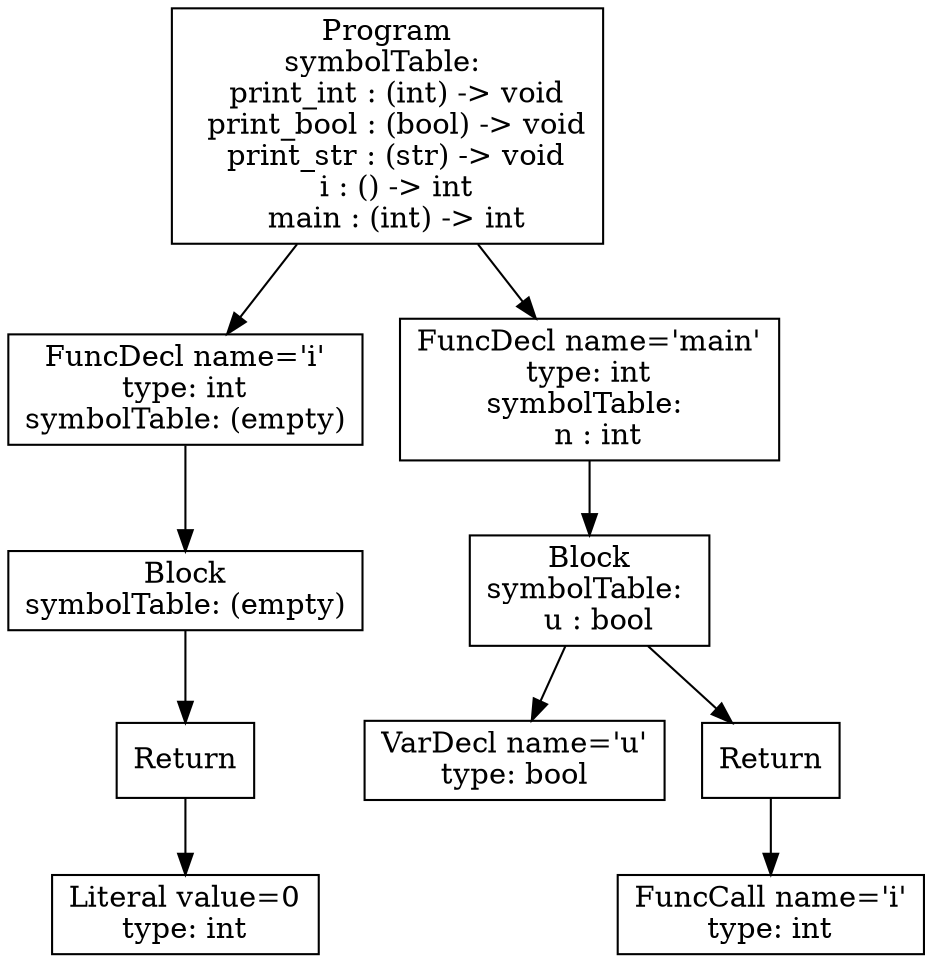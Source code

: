 digraph AST {
4 [shape=box, label="Literal value=0\ntype: int"];
3 [shape=box, label="Return"];
3 -> 4;
2 [shape=box, label="Block\nsymbolTable: (empty)"];
2 -> 3;
1 [shape=box, label="FuncDecl name='i'\ntype: int\nsymbolTable: (empty)"];
1 -> 2;
7 [shape=box, label="VarDecl name='u'\ntype: bool"];
9 [shape=box, label="FuncCall name='i'\ntype: int"];
8 [shape=box, label="Return"];
8 -> 9;
6 [shape=box, label="Block\nsymbolTable: \n  u : bool"];
6 -> 7;
6 -> 8;
5 [shape=box, label="FuncDecl name='main'\ntype: int\nsymbolTable: \n  n : int"];
5 -> 6;
0 [shape=box, label="Program\nsymbolTable: \n  print_int : (int) -> void\n  print_bool : (bool) -> void\n  print_str : (str) -> void\n  i : () -> int\n  main : (int) -> int"];
0 -> 1;
0 -> 5;
}
